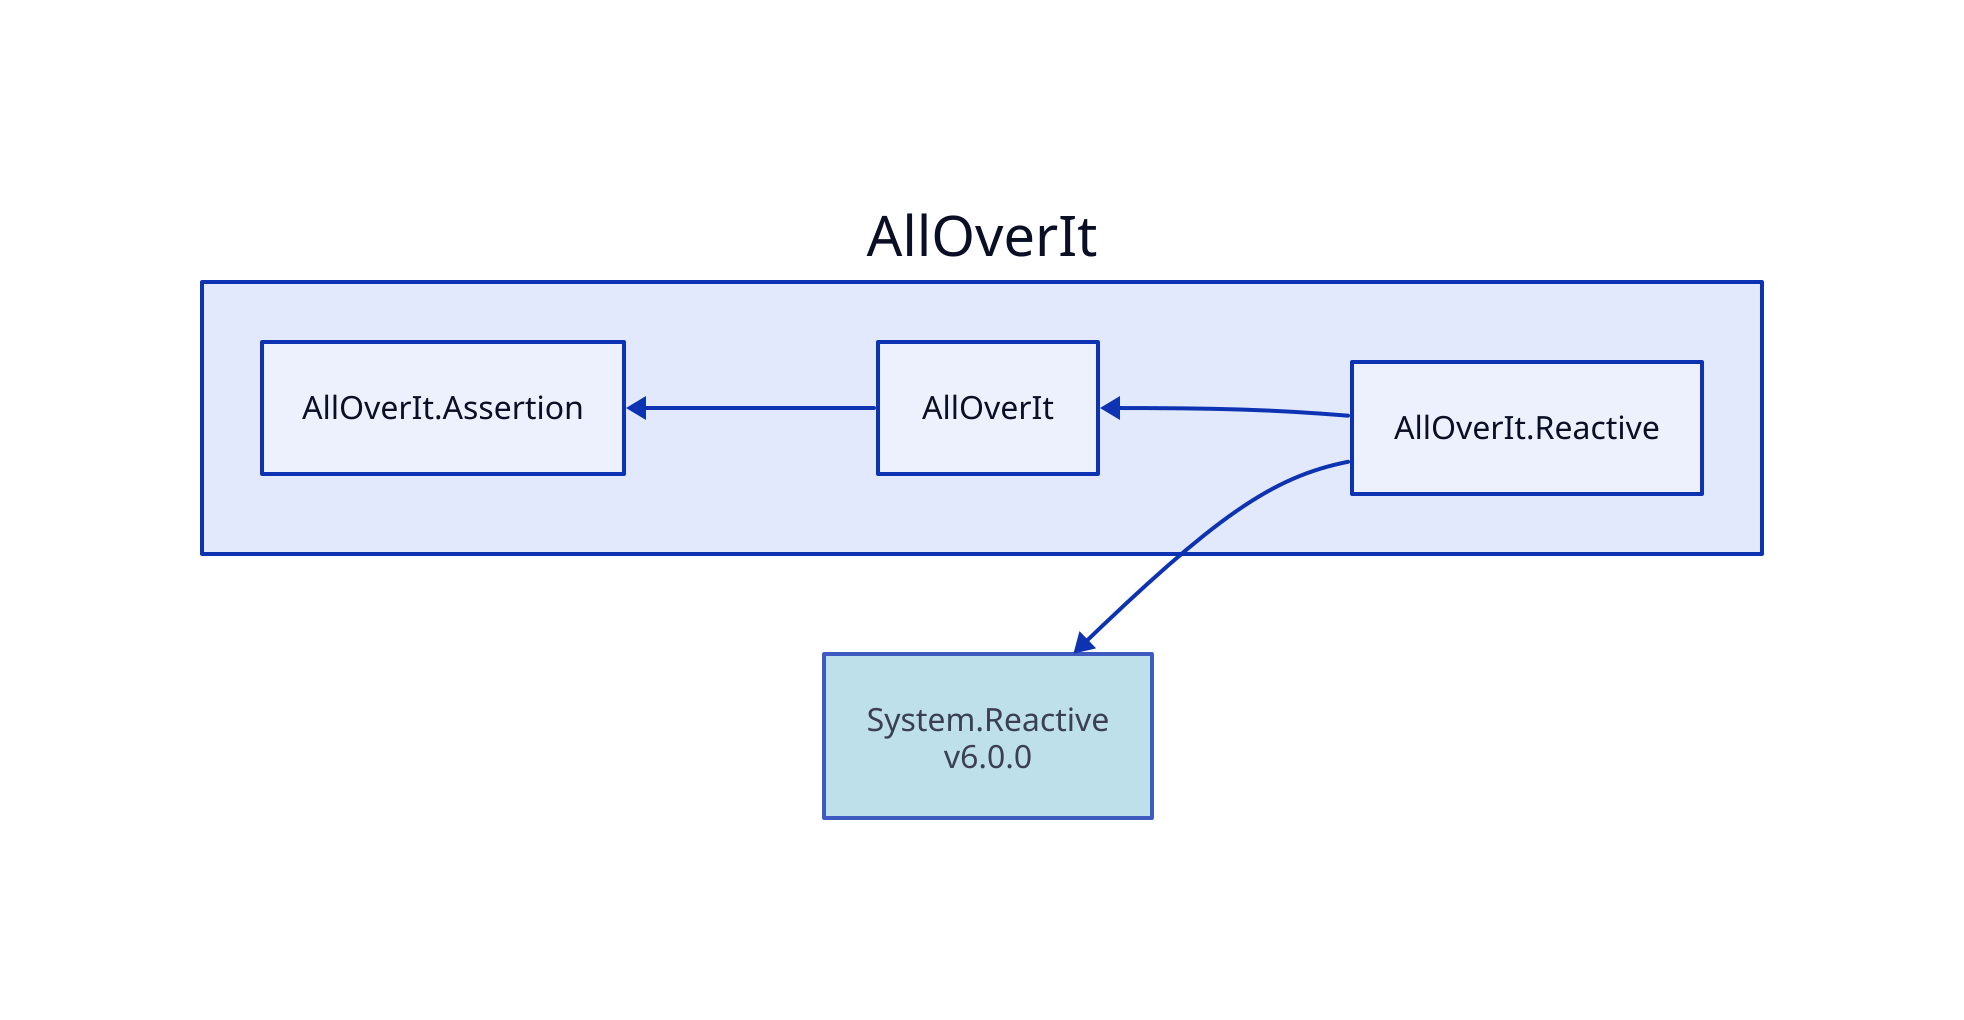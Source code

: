 direction: left

aoi: AllOverIt
aoi.alloverit-reactive: AllOverIt.Reactive
system-reactive_6-0-0: System.Reactive\nv6.0.0
system-reactive_6-0-0.style.fill: "#ADD8E6"
system-reactive_6-0-0.style.opacity: 0.8
system-reactive_6-0-0 <- aoi.alloverit-reactive
aoi.alloverit: AllOverIt
aoi.alloverit-assertion: AllOverIt.Assertion
aoi.alloverit-assertion <- aoi.alloverit
aoi.alloverit <- aoi.alloverit-reactive
